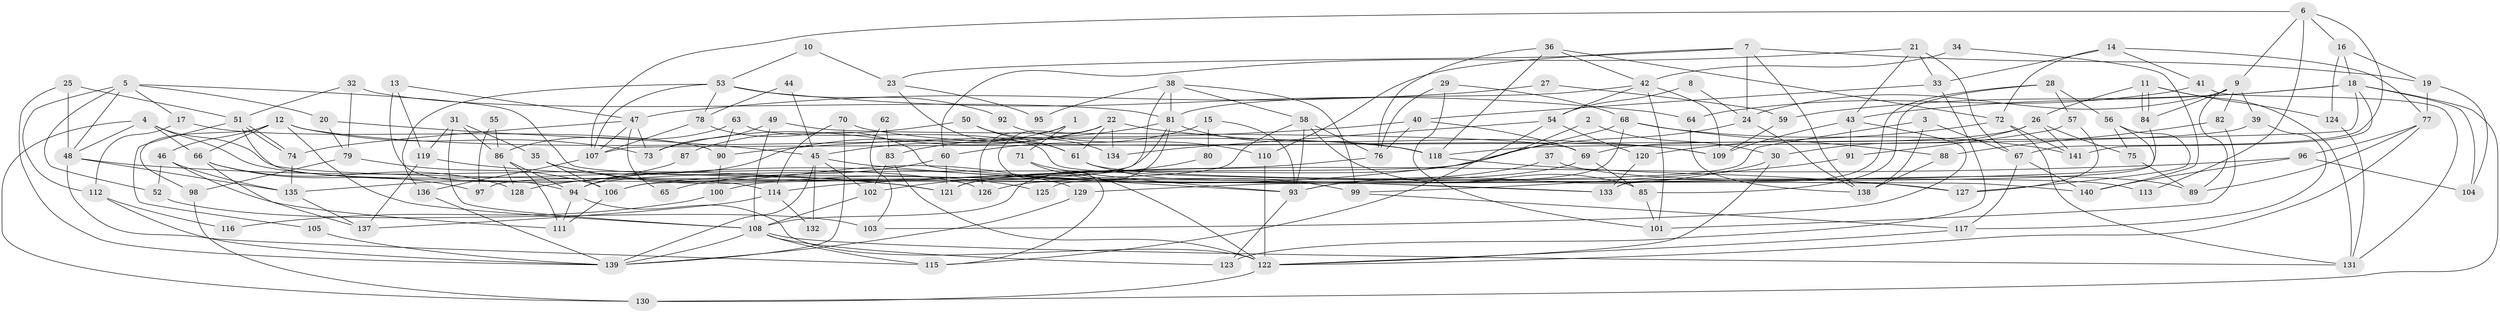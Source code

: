 // Generated by graph-tools (version 1.1) at 2025/11/02/27/25 16:11:16]
// undirected, 141 vertices, 282 edges
graph export_dot {
graph [start="1"]
  node [color=gray90,style=filled];
  1;
  2;
  3;
  4;
  5;
  6;
  7;
  8;
  9;
  10;
  11;
  12;
  13;
  14;
  15;
  16;
  17;
  18;
  19;
  20;
  21;
  22;
  23;
  24;
  25;
  26;
  27;
  28;
  29;
  30;
  31;
  32;
  33;
  34;
  35;
  36;
  37;
  38;
  39;
  40;
  41;
  42;
  43;
  44;
  45;
  46;
  47;
  48;
  49;
  50;
  51;
  52;
  53;
  54;
  55;
  56;
  57;
  58;
  59;
  60;
  61;
  62;
  63;
  64;
  65;
  66;
  67;
  68;
  69;
  70;
  71;
  72;
  73;
  74;
  75;
  76;
  77;
  78;
  79;
  80;
  81;
  82;
  83;
  84;
  85;
  86;
  87;
  88;
  89;
  90;
  91;
  92;
  93;
  94;
  95;
  96;
  97;
  98;
  99;
  100;
  101;
  102;
  103;
  104;
  105;
  106;
  107;
  108;
  109;
  110;
  111;
  112;
  113;
  114;
  115;
  116;
  117;
  118;
  119;
  120;
  121;
  122;
  123;
  124;
  125;
  126;
  127;
  128;
  129;
  130;
  131;
  132;
  133;
  134;
  135;
  136;
  137;
  138;
  139;
  140;
  141;
  1 -- 45;
  1 -- 126;
  1 -- 71;
  2 -- 30;
  2 -- 121;
  3 -- 138;
  3 -- 67;
  3 -- 93;
  4 -- 66;
  4 -- 48;
  4 -- 126;
  4 -- 127;
  4 -- 130;
  5 -- 48;
  5 -- 133;
  5 -- 17;
  5 -- 20;
  5 -- 52;
  5 -- 112;
  6 -- 107;
  6 -- 9;
  6 -- 16;
  6 -- 67;
  6 -- 113;
  7 -- 138;
  7 -- 19;
  7 -- 23;
  7 -- 24;
  7 -- 110;
  8 -- 24;
  8 -- 54;
  9 -- 89;
  9 -- 39;
  9 -- 24;
  9 -- 82;
  9 -- 84;
  10 -- 53;
  10 -- 23;
  11 -- 131;
  11 -- 84;
  11 -- 84;
  11 -- 26;
  11 -- 124;
  12 -- 118;
  12 -- 108;
  12 -- 46;
  12 -- 66;
  12 -- 73;
  12 -- 98;
  13 -- 94;
  13 -- 119;
  13 -- 47;
  14 -- 72;
  14 -- 33;
  14 -- 41;
  14 -- 77;
  15 -- 93;
  15 -- 60;
  15 -- 80;
  16 -- 124;
  16 -- 18;
  16 -- 19;
  17 -- 90;
  17 -- 112;
  18 -- 130;
  18 -- 43;
  18 -- 59;
  18 -- 104;
  18 -- 107;
  18 -- 141;
  19 -- 77;
  19 -- 104;
  20 -- 79;
  20 -- 45;
  21 -- 67;
  21 -- 43;
  21 -- 33;
  21 -- 60;
  22 -- 115;
  22 -- 94;
  22 -- 61;
  22 -- 73;
  22 -- 109;
  22 -- 134;
  23 -- 61;
  23 -- 95;
  24 -- 128;
  24 -- 138;
  25 -- 139;
  25 -- 51;
  25 -- 48;
  26 -- 30;
  26 -- 69;
  26 -- 75;
  26 -- 141;
  27 -- 59;
  27 -- 47;
  28 -- 85;
  28 -- 133;
  28 -- 56;
  28 -- 57;
  29 -- 76;
  29 -- 68;
  29 -- 101;
  30 -- 93;
  30 -- 122;
  31 -- 108;
  31 -- 86;
  31 -- 35;
  31 -- 119;
  32 -- 81;
  32 -- 79;
  32 -- 51;
  33 -- 40;
  33 -- 123;
  34 -- 140;
  34 -- 42;
  35 -- 129;
  35 -- 106;
  35 -- 125;
  36 -- 76;
  36 -- 118;
  36 -- 42;
  36 -- 72;
  37 -- 106;
  37 -- 89;
  38 -- 81;
  38 -- 58;
  38 -- 95;
  38 -- 99;
  38 -- 106;
  39 -- 117;
  39 -- 118;
  40 -- 69;
  40 -- 76;
  40 -- 90;
  41 -- 131;
  41 -- 64;
  42 -- 101;
  42 -- 54;
  42 -- 81;
  42 -- 109;
  43 -- 109;
  43 -- 91;
  43 -- 103;
  44 -- 45;
  44 -- 78;
  45 -- 139;
  45 -- 102;
  45 -- 132;
  45 -- 133;
  46 -- 111;
  46 -- 52;
  46 -- 135;
  47 -- 73;
  47 -- 65;
  47 -- 74;
  47 -- 107;
  48 -- 135;
  48 -- 115;
  48 -- 121;
  49 -- 108;
  49 -- 73;
  49 -- 69;
  50 -- 134;
  50 -- 61;
  50 -- 87;
  51 -- 74;
  51 -- 74;
  51 -- 105;
  51 -- 114;
  52 -- 103;
  53 -- 78;
  53 -- 107;
  53 -- 64;
  53 -- 92;
  53 -- 136;
  54 -- 115;
  54 -- 120;
  54 -- 134;
  55 -- 86;
  55 -- 97;
  56 -- 133;
  56 -- 75;
  56 -- 127;
  57 -- 127;
  57 -- 91;
  58 -- 93;
  58 -- 85;
  58 -- 76;
  58 -- 100;
  59 -- 109;
  60 -- 121;
  60 -- 65;
  61 -- 99;
  61 -- 113;
  62 -- 83;
  62 -- 103;
  63 -- 140;
  63 -- 86;
  63 -- 90;
  64 -- 138;
  66 -- 137;
  66 -- 97;
  66 -- 128;
  67 -- 117;
  67 -- 140;
  68 -- 141;
  68 -- 94;
  68 -- 88;
  68 -- 125;
  69 -- 85;
  69 -- 126;
  70 -- 139;
  70 -- 109;
  70 -- 114;
  71 -- 93;
  71 -- 122;
  72 -- 141;
  72 -- 120;
  72 -- 131;
  74 -- 135;
  75 -- 89;
  76 -- 121;
  77 -- 96;
  77 -- 89;
  77 -- 122;
  78 -- 107;
  78 -- 93;
  79 -- 106;
  79 -- 98;
  80 -- 102;
  81 -- 83;
  81 -- 97;
  81 -- 108;
  81 -- 118;
  82 -- 88;
  82 -- 101;
  83 -- 122;
  83 -- 102;
  84 -- 129;
  85 -- 101;
  86 -- 94;
  86 -- 128;
  86 -- 111;
  87 -- 135;
  88 -- 138;
  90 -- 100;
  91 -- 99;
  92 -- 110;
  93 -- 123;
  94 -- 122;
  94 -- 111;
  96 -- 104;
  96 -- 114;
  96 -- 140;
  98 -- 130;
  99 -- 117;
  100 -- 116;
  102 -- 108;
  105 -- 139;
  106 -- 111;
  107 -- 136;
  108 -- 139;
  108 -- 115;
  108 -- 123;
  108 -- 131;
  110 -- 122;
  112 -- 116;
  112 -- 139;
  114 -- 132;
  114 -- 137;
  117 -- 122;
  118 -- 127;
  119 -- 137;
  119 -- 121;
  120 -- 133;
  122 -- 130;
  124 -- 131;
  129 -- 139;
  135 -- 137;
  136 -- 139;
}
